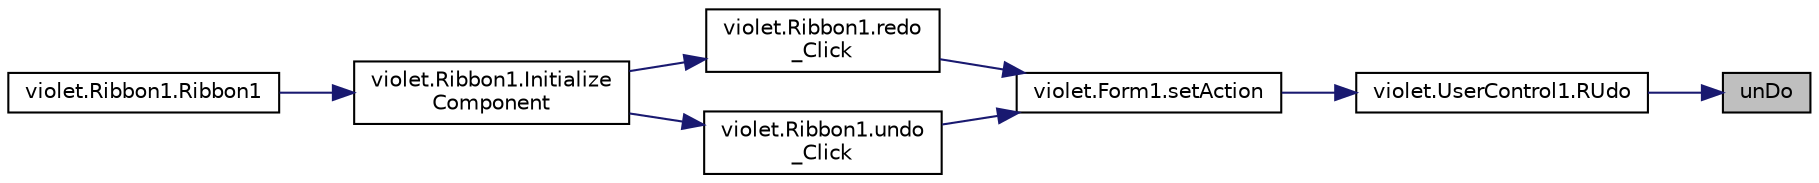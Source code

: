 digraph "unDo"
{
 // LATEX_PDF_SIZE
  edge [fontname="Helvetica",fontsize="10",labelfontname="Helvetica",labelfontsize="10"];
  node [fontname="Helvetica",fontsize="10",shape=record];
  rankdir="RL";
  Node73 [label="unDo",height=0.2,width=0.4,color="black", fillcolor="grey75", style="filled", fontcolor="black",tooltip="undo 回到前一狀態"];
  Node73 -> Node74 [dir="back",color="midnightblue",fontsize="10",style="solid",fontname="Helvetica"];
  Node74 [label="violet.UserControl1.RUdo",height=0.2,width=0.4,color="black", fillcolor="white", style="filled",URL="$classviolet_1_1UserControl1.html#adce58b9119f7bced547e478d7520b904",tooltip=" "];
  Node74 -> Node75 [dir="back",color="midnightblue",fontsize="10",style="solid",fontname="Helvetica"];
  Node75 [label="violet.Form1.setAction",height=0.2,width=0.4,color="black", fillcolor="white", style="filled",URL="$classviolet_1_1Form1.html#adf3b52372f5e69f7ccae32558f617f2d",tooltip="選擇使用Redo或Undo"];
  Node75 -> Node76 [dir="back",color="midnightblue",fontsize="10",style="solid",fontname="Helvetica"];
  Node76 [label="violet.Ribbon1.redo\l_Click",height=0.2,width=0.4,color="black", fillcolor="white", style="filled",URL="$classviolet_1_1Ribbon1.html#a37234094454fd294f6594a657dd660c5",tooltip=" "];
  Node76 -> Node77 [dir="back",color="midnightblue",fontsize="10",style="solid",fontname="Helvetica"];
  Node77 [label="violet.Ribbon1.Initialize\lComponent",height=0.2,width=0.4,color="black", fillcolor="white", style="filled",URL="$classviolet_1_1Ribbon1.html#a6405d5db675d5338663195a4d12b4c9f",tooltip="此為設計工具支援所需的方法 - 請勿使用程式碼編輯器 修改這個方法的內容。"];
  Node77 -> Node78 [dir="back",color="midnightblue",fontsize="10",style="solid",fontname="Helvetica"];
  Node78 [label="violet.Ribbon1.Ribbon1",height=0.2,width=0.4,color="black", fillcolor="white", style="filled",URL="$classviolet_1_1Ribbon1.html#afc6de2c82a1dd328f4aa83e0e02bf293",tooltip=" "];
  Node75 -> Node79 [dir="back",color="midnightblue",fontsize="10",style="solid",fontname="Helvetica"];
  Node79 [label="violet.Ribbon1.undo\l_Click",height=0.2,width=0.4,color="black", fillcolor="white", style="filled",URL="$classviolet_1_1Ribbon1.html#a9122c490c8e398bc603111d2a9b7e3f1",tooltip=" "];
  Node79 -> Node77 [dir="back",color="midnightblue",fontsize="10",style="solid",fontname="Helvetica"];
}
